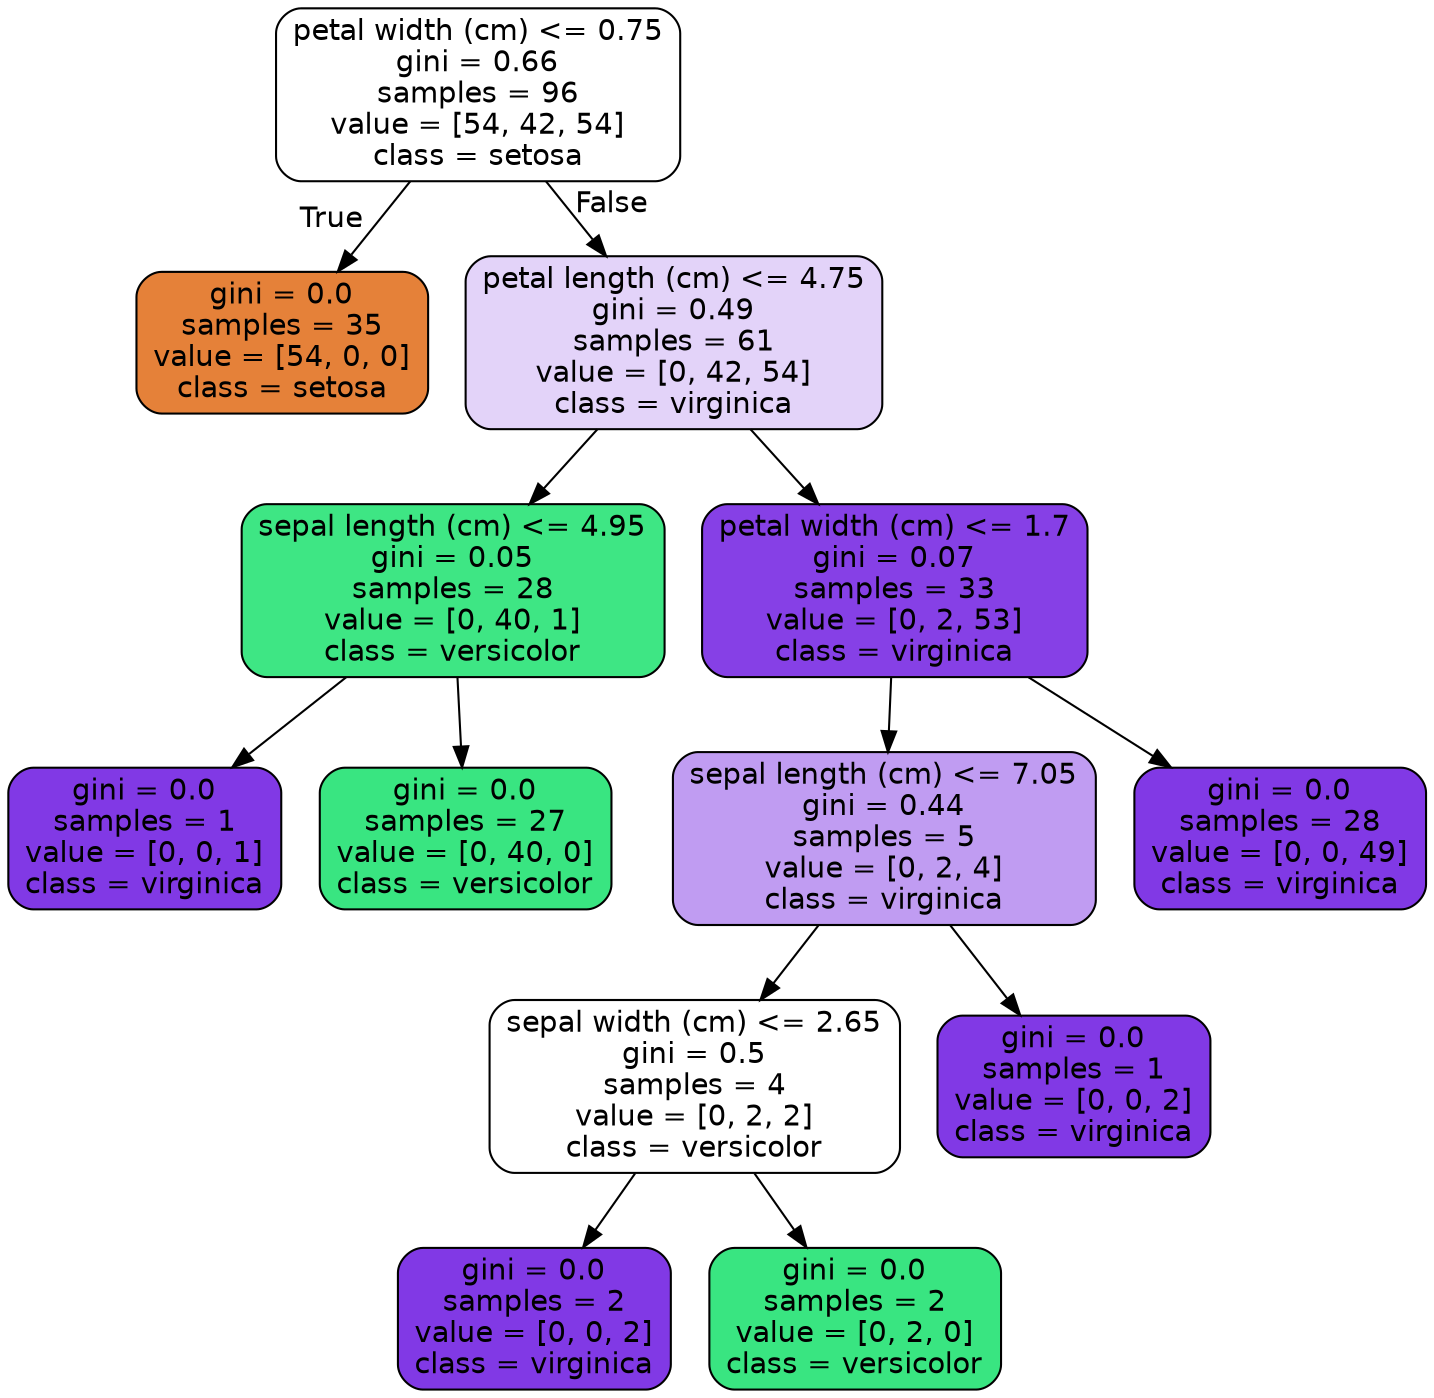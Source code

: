 digraph Tree {
node [shape=box, style="filled, rounded", color="black", fontname=helvetica] ;
edge [fontname=helvetica] ;
0 [label="petal width (cm) <= 0.75\ngini = 0.66\nsamples = 96\nvalue = [54, 42, 54]\nclass = setosa", fillcolor="#ffffff"] ;
1 [label="gini = 0.0\nsamples = 35\nvalue = [54, 0, 0]\nclass = setosa", fillcolor="#e58139"] ;
0 -> 1 [labeldistance=2.5, labelangle=45, headlabel="True"] ;
2 [label="petal length (cm) <= 4.75\ngini = 0.49\nsamples = 61\nvalue = [0, 42, 54]\nclass = virginica", fillcolor="#e3d3f9"] ;
0 -> 2 [labeldistance=2.5, labelangle=-45, headlabel="False"] ;
3 [label="sepal length (cm) <= 4.95\ngini = 0.05\nsamples = 28\nvalue = [0, 40, 1]\nclass = versicolor", fillcolor="#3ee684"] ;
2 -> 3 ;
4 [label="gini = 0.0\nsamples = 1\nvalue = [0, 0, 1]\nclass = virginica", fillcolor="#8139e5"] ;
3 -> 4 ;
5 [label="gini = 0.0\nsamples = 27\nvalue = [0, 40, 0]\nclass = versicolor", fillcolor="#39e581"] ;
3 -> 5 ;
6 [label="petal width (cm) <= 1.7\ngini = 0.07\nsamples = 33\nvalue = [0, 2, 53]\nclass = virginica", fillcolor="#8640e6"] ;
2 -> 6 ;
7 [label="sepal length (cm) <= 7.05\ngini = 0.44\nsamples = 5\nvalue = [0, 2, 4]\nclass = virginica", fillcolor="#c09cf2"] ;
6 -> 7 ;
8 [label="sepal width (cm) <= 2.65\ngini = 0.5\nsamples = 4\nvalue = [0, 2, 2]\nclass = versicolor", fillcolor="#ffffff"] ;
7 -> 8 ;
9 [label="gini = 0.0\nsamples = 2\nvalue = [0, 0, 2]\nclass = virginica", fillcolor="#8139e5"] ;
8 -> 9 ;
10 [label="gini = 0.0\nsamples = 2\nvalue = [0, 2, 0]\nclass = versicolor", fillcolor="#39e581"] ;
8 -> 10 ;
11 [label="gini = 0.0\nsamples = 1\nvalue = [0, 0, 2]\nclass = virginica", fillcolor="#8139e5"] ;
7 -> 11 ;
12 [label="gini = 0.0\nsamples = 28\nvalue = [0, 0, 49]\nclass = virginica", fillcolor="#8139e5"] ;
6 -> 12 ;
}